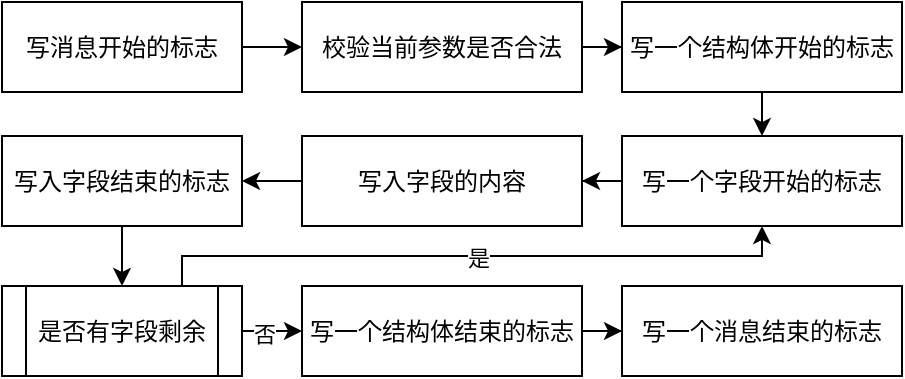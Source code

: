 <mxfile version="23.1.5" type="device">
  <diagram name="第 1 页" id="6gweLEmaRja9l2hIyPtt">
    <mxGraphModel dx="932" dy="776" grid="1" gridSize="10" guides="1" tooltips="1" connect="1" arrows="1" fold="1" page="1" pageScale="1" pageWidth="827" pageHeight="1169" math="0" shadow="0">
      <root>
        <mxCell id="0" />
        <mxCell id="1" parent="0" />
        <mxCell id="IyiD-a_OWmXIkTW7xQY4-28" style="edgeStyle=orthogonalEdgeStyle;rounded=0;orthogonalLoop=1;jettySize=auto;html=1;entryX=0;entryY=0.5;entryDx=0;entryDy=0;fontFamily=Times New Roman;" parent="1" source="IyiD-a_OWmXIkTW7xQY4-1" target="IyiD-a_OWmXIkTW7xQY4-3" edge="1">
          <mxGeometry relative="1" as="geometry" />
        </mxCell>
        <mxCell id="IyiD-a_OWmXIkTW7xQY4-1" value="&lt;div data-page-id=&quot;AdwZdK88gor9t8xHlOtcxcC6nlO&quot; data-docx-has-block-data=&quot;false&quot;&gt;&lt;div style=&quot;&quot; class=&quot;old-record-id-FvqXdyznIoHG8mxdVZmcUyeOnTe&quot;&gt;写消息开始的标志&lt;/div&gt;&lt;/div&gt;" style="rounded=0;whiteSpace=wrap;html=1;fontFamily=Times New Roman;" parent="1" vertex="1">
          <mxGeometry x="200" y="213" width="120" height="45" as="geometry" />
        </mxCell>
        <mxCell id="IyiD-a_OWmXIkTW7xQY4-29" style="edgeStyle=orthogonalEdgeStyle;rounded=0;orthogonalLoop=1;jettySize=auto;html=1;entryX=0;entryY=0.5;entryDx=0;entryDy=0;fontFamily=Times New Roman;" parent="1" source="IyiD-a_OWmXIkTW7xQY4-3" target="IyiD-a_OWmXIkTW7xQY4-5" edge="1">
          <mxGeometry relative="1" as="geometry" />
        </mxCell>
        <mxCell id="IyiD-a_OWmXIkTW7xQY4-3" value="&lt;font face=&quot;Times New Roman&quot;&gt;校验当前参数是否合法&lt;/font&gt;" style="rounded=0;whiteSpace=wrap;html=1;fontFamily=Times New Roman;" parent="1" vertex="1">
          <mxGeometry x="350" y="213" width="140" height="45" as="geometry" />
        </mxCell>
        <mxCell id="IyiD-a_OWmXIkTW7xQY4-30" style="edgeStyle=orthogonalEdgeStyle;rounded=0;orthogonalLoop=1;jettySize=auto;html=1;exitX=0.5;exitY=1;exitDx=0;exitDy=0;entryX=0.5;entryY=0;entryDx=0;entryDy=0;fontFamily=Times New Roman;" parent="1" source="IyiD-a_OWmXIkTW7xQY4-5" target="IyiD-a_OWmXIkTW7xQY4-8" edge="1">
          <mxGeometry relative="1" as="geometry" />
        </mxCell>
        <mxCell id="IyiD-a_OWmXIkTW7xQY4-5" value="写一个结构体开始的标志" style="rounded=0;whiteSpace=wrap;html=1;fontFamily=Times New Roman;" parent="1" vertex="1">
          <mxGeometry x="510" y="213" width="140" height="45" as="geometry" />
        </mxCell>
        <mxCell id="IyiD-a_OWmXIkTW7xQY4-31" style="edgeStyle=orthogonalEdgeStyle;rounded=0;orthogonalLoop=1;jettySize=auto;html=1;entryX=1;entryY=0.5;entryDx=0;entryDy=0;fontFamily=Times New Roman;" parent="1" source="IyiD-a_OWmXIkTW7xQY4-8" target="IyiD-a_OWmXIkTW7xQY4-10" edge="1">
          <mxGeometry relative="1" as="geometry" />
        </mxCell>
        <mxCell id="IyiD-a_OWmXIkTW7xQY4-8" value="写一个字段开始的标志" style="rounded=0;whiteSpace=wrap;html=1;fontFamily=Times New Roman;" parent="1" vertex="1">
          <mxGeometry x="510" y="280" width="140" height="45" as="geometry" />
        </mxCell>
        <mxCell id="IyiD-a_OWmXIkTW7xQY4-32" style="edgeStyle=orthogonalEdgeStyle;rounded=0;orthogonalLoop=1;jettySize=auto;html=1;fontFamily=Times New Roman;" parent="1" source="IyiD-a_OWmXIkTW7xQY4-10" target="IyiD-a_OWmXIkTW7xQY4-12" edge="1">
          <mxGeometry relative="1" as="geometry" />
        </mxCell>
        <mxCell id="IyiD-a_OWmXIkTW7xQY4-10" value="写入字段的内容" style="rounded=0;whiteSpace=wrap;html=1;fontFamily=Times New Roman;" parent="1" vertex="1">
          <mxGeometry x="350" y="280" width="140" height="45" as="geometry" />
        </mxCell>
        <mxCell id="IyiD-a_OWmXIkTW7xQY4-33" style="edgeStyle=orthogonalEdgeStyle;rounded=0;orthogonalLoop=1;jettySize=auto;html=1;entryX=0.5;entryY=0;entryDx=0;entryDy=0;fontFamily=Times New Roman;" parent="1" source="IyiD-a_OWmXIkTW7xQY4-12" target="IyiD-a_OWmXIkTW7xQY4-15" edge="1">
          <mxGeometry relative="1" as="geometry" />
        </mxCell>
        <mxCell id="IyiD-a_OWmXIkTW7xQY4-12" value="写入字段结束的标志" style="rounded=0;whiteSpace=wrap;html=1;fontFamily=Times New Roman;" parent="1" vertex="1">
          <mxGeometry x="200" y="280" width="120" height="45" as="geometry" />
        </mxCell>
        <mxCell id="IyiD-a_OWmXIkTW7xQY4-34" style="edgeStyle=orthogonalEdgeStyle;rounded=0;orthogonalLoop=1;jettySize=auto;html=1;exitX=0.75;exitY=0;exitDx=0;exitDy=0;fontFamily=Times New Roman;entryX=0.5;entryY=1;entryDx=0;entryDy=0;" parent="1" source="IyiD-a_OWmXIkTW7xQY4-15" target="IyiD-a_OWmXIkTW7xQY4-8" edge="1">
          <mxGeometry relative="1" as="geometry">
            <Array as="points">
              <mxPoint x="290" y="340" />
              <mxPoint x="580" y="340" />
            </Array>
            <mxPoint x="575" y="320" as="targetPoint" />
          </mxGeometry>
        </mxCell>
        <mxCell id="IyiD-a_OWmXIkTW7xQY4-38" value="是" style="edgeLabel;html=1;align=center;verticalAlign=middle;resizable=0;points=[];fontFamily=Times New Roman;" parent="IyiD-a_OWmXIkTW7xQY4-34" vertex="1" connectable="0">
          <mxGeometry x="0.019" y="-1" relative="1" as="geometry">
            <mxPoint as="offset" />
          </mxGeometry>
        </mxCell>
        <mxCell id="IyiD-a_OWmXIkTW7xQY4-35" style="edgeStyle=orthogonalEdgeStyle;rounded=0;orthogonalLoop=1;jettySize=auto;html=1;entryX=0;entryY=0.5;entryDx=0;entryDy=0;fontFamily=Times New Roman;" parent="1" source="IyiD-a_OWmXIkTW7xQY4-15" target="IyiD-a_OWmXIkTW7xQY4-19" edge="1">
          <mxGeometry relative="1" as="geometry" />
        </mxCell>
        <mxCell id="IyiD-a_OWmXIkTW7xQY4-39" value="否" style="edgeLabel;html=1;align=center;verticalAlign=middle;resizable=0;points=[];fontFamily=Times New Roman;" parent="IyiD-a_OWmXIkTW7xQY4-35" vertex="1" connectable="0">
          <mxGeometry x="0.174" y="1" relative="1" as="geometry">
            <mxPoint as="offset" />
          </mxGeometry>
        </mxCell>
        <mxCell id="IyiD-a_OWmXIkTW7xQY4-15" value="是否有字段剩余" style="shape=process;whiteSpace=wrap;html=1;backgroundOutline=1;fontFamily=Times New Roman;" parent="1" vertex="1">
          <mxGeometry x="200" y="355" width="120" height="45" as="geometry" />
        </mxCell>
        <mxCell id="IyiD-a_OWmXIkTW7xQY4-36" style="edgeStyle=orthogonalEdgeStyle;rounded=0;orthogonalLoop=1;jettySize=auto;html=1;entryX=0;entryY=0.5;entryDx=0;entryDy=0;fontFamily=Times New Roman;" parent="1" source="IyiD-a_OWmXIkTW7xQY4-19" target="IyiD-a_OWmXIkTW7xQY4-21" edge="1">
          <mxGeometry relative="1" as="geometry" />
        </mxCell>
        <mxCell id="IyiD-a_OWmXIkTW7xQY4-19" value="写一个结构体结束的标志" style="rounded=0;whiteSpace=wrap;html=1;fontFamily=Times New Roman;" parent="1" vertex="1">
          <mxGeometry x="350" y="355" width="140" height="45" as="geometry" />
        </mxCell>
        <mxCell id="IyiD-a_OWmXIkTW7xQY4-21" value="写一个消息结束的标志" style="rounded=0;whiteSpace=wrap;html=1;fontFamily=Times New Roman;" parent="1" vertex="1">
          <mxGeometry x="510" y="355" width="140" height="45" as="geometry" />
        </mxCell>
      </root>
    </mxGraphModel>
  </diagram>
</mxfile>
